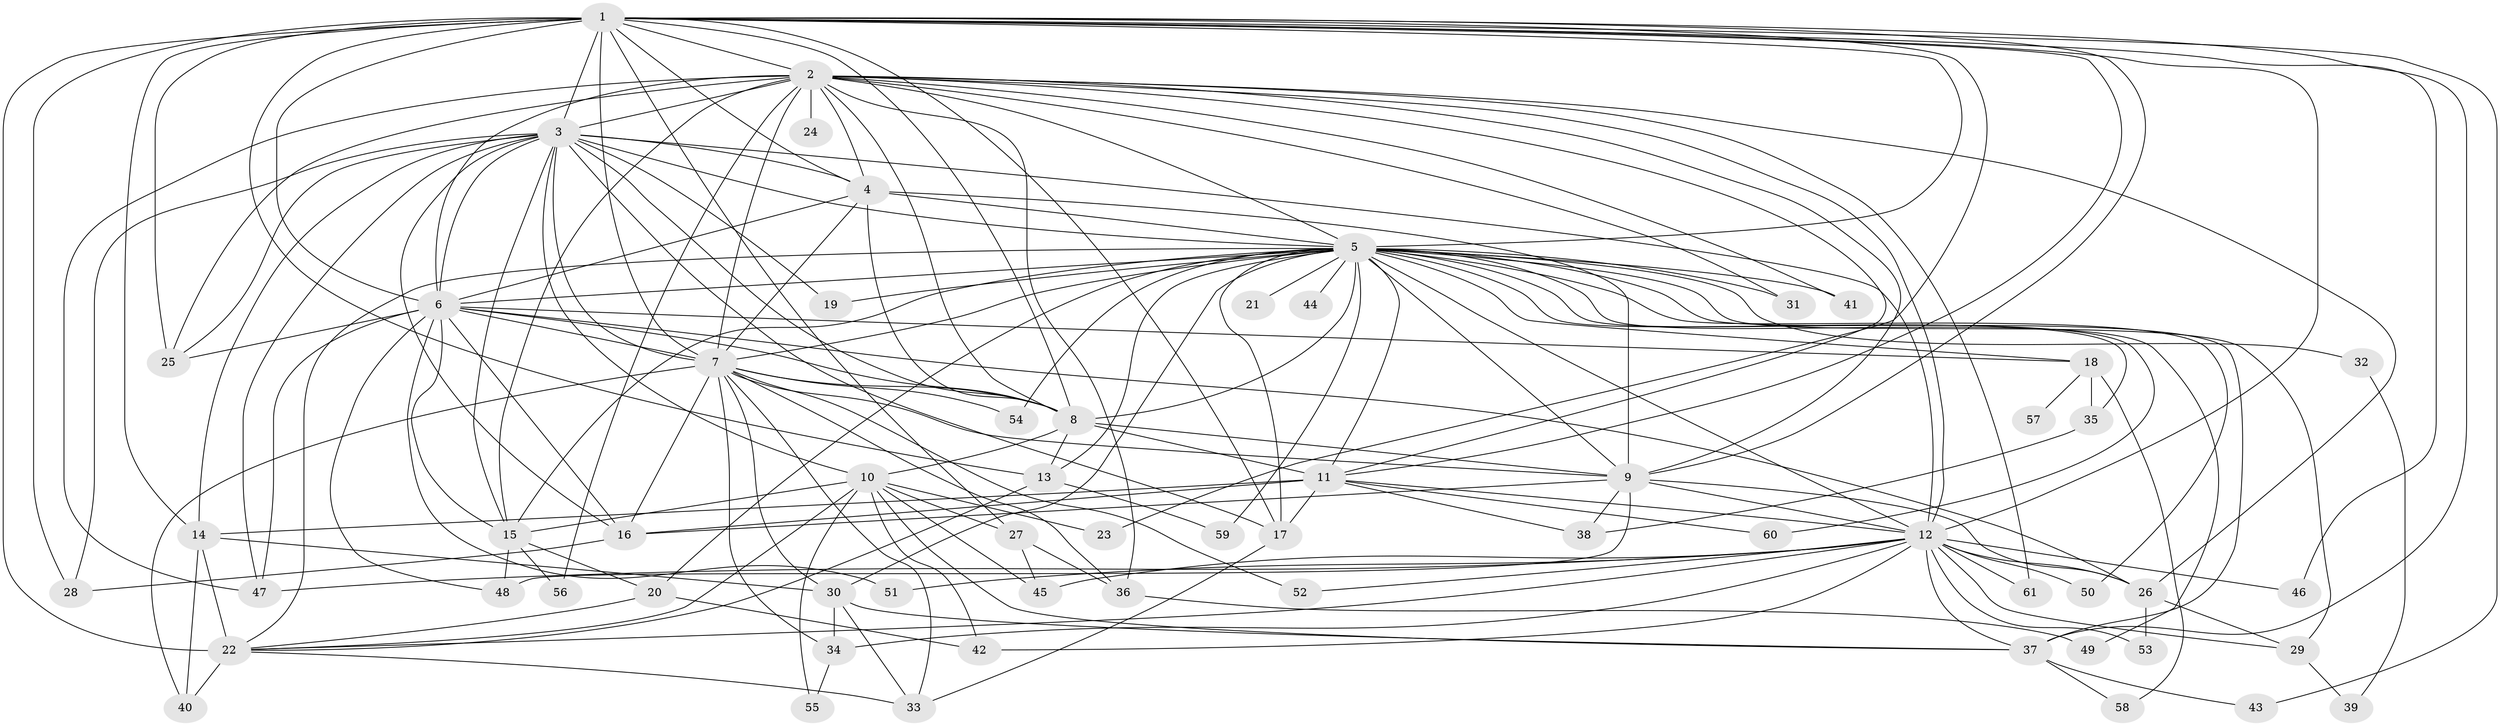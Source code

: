 // original degree distribution, {22: 0.006756756756756757, 23: 0.013513513513513514, 16: 0.006756756756756757, 10: 0.02027027027027027, 44: 0.006756756756756757, 18: 0.006756756756756757, 20: 0.006756756756756757, 35: 0.006756756756756757, 28: 0.006756756756756757, 4: 0.10810810810810811, 6: 0.02702702702702703, 5: 0.08108108108108109, 3: 0.18243243243243243, 2: 0.5202702702702703}
// Generated by graph-tools (version 1.1) at 2025/49/03/04/25 22:49:51]
// undirected, 61 vertices, 175 edges
graph export_dot {
  node [color=gray90,style=filled];
  1;
  2;
  3;
  4;
  5;
  6;
  7;
  8;
  9;
  10;
  11;
  12;
  13;
  14;
  15;
  16;
  17;
  18;
  19;
  20;
  21;
  22;
  23;
  24;
  25;
  26;
  27;
  28;
  29;
  30;
  31;
  32;
  33;
  34;
  35;
  36;
  37;
  38;
  39;
  40;
  41;
  42;
  43;
  44;
  45;
  46;
  47;
  48;
  49;
  50;
  51;
  52;
  53;
  54;
  55;
  56;
  57;
  58;
  59;
  60;
  61;
  1 -- 2 [weight=2.0];
  1 -- 3 [weight=5.0];
  1 -- 4 [weight=2.0];
  1 -- 5 [weight=2.0];
  1 -- 6 [weight=2.0];
  1 -- 7 [weight=4.0];
  1 -- 8 [weight=2.0];
  1 -- 9 [weight=2.0];
  1 -- 11 [weight=1.0];
  1 -- 12 [weight=1.0];
  1 -- 13 [weight=2.0];
  1 -- 14 [weight=1.0];
  1 -- 17 [weight=1.0];
  1 -- 22 [weight=7.0];
  1 -- 23 [weight=1.0];
  1 -- 25 [weight=2.0];
  1 -- 27 [weight=1.0];
  1 -- 28 [weight=2.0];
  1 -- 37 [weight=1.0];
  1 -- 43 [weight=1.0];
  1 -- 46 [weight=1.0];
  2 -- 3 [weight=2.0];
  2 -- 4 [weight=1.0];
  2 -- 5 [weight=1.0];
  2 -- 6 [weight=1.0];
  2 -- 7 [weight=2.0];
  2 -- 8 [weight=2.0];
  2 -- 9 [weight=1.0];
  2 -- 11 [weight=1.0];
  2 -- 12 [weight=1.0];
  2 -- 15 [weight=2.0];
  2 -- 24 [weight=1.0];
  2 -- 25 [weight=1.0];
  2 -- 26 [weight=1.0];
  2 -- 31 [weight=1.0];
  2 -- 36 [weight=1.0];
  2 -- 41 [weight=1.0];
  2 -- 47 [weight=1.0];
  2 -- 56 [weight=1.0];
  2 -- 61 [weight=1.0];
  3 -- 4 [weight=2.0];
  3 -- 5 [weight=4.0];
  3 -- 6 [weight=2.0];
  3 -- 7 [weight=2.0];
  3 -- 8 [weight=3.0];
  3 -- 10 [weight=2.0];
  3 -- 12 [weight=13.0];
  3 -- 14 [weight=2.0];
  3 -- 15 [weight=1.0];
  3 -- 16 [weight=1.0];
  3 -- 17 [weight=1.0];
  3 -- 19 [weight=2.0];
  3 -- 25 [weight=1.0];
  3 -- 28 [weight=1.0];
  3 -- 47 [weight=1.0];
  4 -- 5 [weight=1.0];
  4 -- 6 [weight=1.0];
  4 -- 7 [weight=1.0];
  4 -- 8 [weight=1.0];
  4 -- 9 [weight=1.0];
  5 -- 6 [weight=2.0];
  5 -- 7 [weight=1.0];
  5 -- 8 [weight=1.0];
  5 -- 9 [weight=1.0];
  5 -- 11 [weight=3.0];
  5 -- 12 [weight=3.0];
  5 -- 13 [weight=1.0];
  5 -- 15 [weight=1.0];
  5 -- 17 [weight=1.0];
  5 -- 18 [weight=1.0];
  5 -- 19 [weight=1.0];
  5 -- 20 [weight=2.0];
  5 -- 21 [weight=1.0];
  5 -- 22 [weight=1.0];
  5 -- 29 [weight=1.0];
  5 -- 30 [weight=1.0];
  5 -- 31 [weight=1.0];
  5 -- 32 [weight=1.0];
  5 -- 35 [weight=1.0];
  5 -- 37 [weight=1.0];
  5 -- 41 [weight=1.0];
  5 -- 44 [weight=1.0];
  5 -- 49 [weight=1.0];
  5 -- 50 [weight=1.0];
  5 -- 54 [weight=1.0];
  5 -- 59 [weight=1.0];
  5 -- 60 [weight=1.0];
  6 -- 7 [weight=1.0];
  6 -- 8 [weight=2.0];
  6 -- 15 [weight=1.0];
  6 -- 16 [weight=1.0];
  6 -- 18 [weight=1.0];
  6 -- 25 [weight=1.0];
  6 -- 26 [weight=1.0];
  6 -- 47 [weight=1.0];
  6 -- 48 [weight=1.0];
  6 -- 51 [weight=1.0];
  7 -- 8 [weight=2.0];
  7 -- 9 [weight=1.0];
  7 -- 16 [weight=1.0];
  7 -- 30 [weight=1.0];
  7 -- 33 [weight=1.0];
  7 -- 34 [weight=1.0];
  7 -- 36 [weight=1.0];
  7 -- 40 [weight=1.0];
  7 -- 52 [weight=1.0];
  7 -- 54 [weight=1.0];
  8 -- 9 [weight=2.0];
  8 -- 10 [weight=1.0];
  8 -- 11 [weight=11.0];
  8 -- 13 [weight=1.0];
  9 -- 12 [weight=3.0];
  9 -- 16 [weight=1.0];
  9 -- 26 [weight=1.0];
  9 -- 38 [weight=1.0];
  9 -- 48 [weight=2.0];
  10 -- 15 [weight=1.0];
  10 -- 22 [weight=1.0];
  10 -- 23 [weight=1.0];
  10 -- 27 [weight=1.0];
  10 -- 37 [weight=1.0];
  10 -- 42 [weight=1.0];
  10 -- 45 [weight=1.0];
  10 -- 55 [weight=1.0];
  11 -- 12 [weight=2.0];
  11 -- 14 [weight=1.0];
  11 -- 16 [weight=2.0];
  11 -- 17 [weight=1.0];
  11 -- 38 [weight=1.0];
  11 -- 60 [weight=1.0];
  12 -- 22 [weight=1.0];
  12 -- 26 [weight=1.0];
  12 -- 29 [weight=2.0];
  12 -- 34 [weight=1.0];
  12 -- 37 [weight=1.0];
  12 -- 42 [weight=1.0];
  12 -- 45 [weight=1.0];
  12 -- 46 [weight=1.0];
  12 -- 47 [weight=1.0];
  12 -- 50 [weight=1.0];
  12 -- 51 [weight=1.0];
  12 -- 52 [weight=1.0];
  12 -- 53 [weight=1.0];
  12 -- 61 [weight=1.0];
  13 -- 22 [weight=1.0];
  13 -- 59 [weight=1.0];
  14 -- 22 [weight=1.0];
  14 -- 30 [weight=1.0];
  14 -- 40 [weight=1.0];
  15 -- 20 [weight=1.0];
  15 -- 48 [weight=1.0];
  15 -- 56 [weight=1.0];
  16 -- 28 [weight=1.0];
  17 -- 33 [weight=1.0];
  18 -- 35 [weight=1.0];
  18 -- 57 [weight=1.0];
  18 -- 58 [weight=1.0];
  20 -- 22 [weight=1.0];
  20 -- 42 [weight=1.0];
  22 -- 33 [weight=1.0];
  22 -- 40 [weight=1.0];
  26 -- 29 [weight=1.0];
  26 -- 53 [weight=1.0];
  27 -- 36 [weight=1.0];
  27 -- 45 [weight=1.0];
  29 -- 39 [weight=1.0];
  30 -- 33 [weight=1.0];
  30 -- 34 [weight=1.0];
  30 -- 37 [weight=1.0];
  32 -- 39 [weight=1.0];
  34 -- 55 [weight=1.0];
  35 -- 38 [weight=1.0];
  36 -- 49 [weight=1.0];
  37 -- 43 [weight=1.0];
  37 -- 58 [weight=1.0];
}
